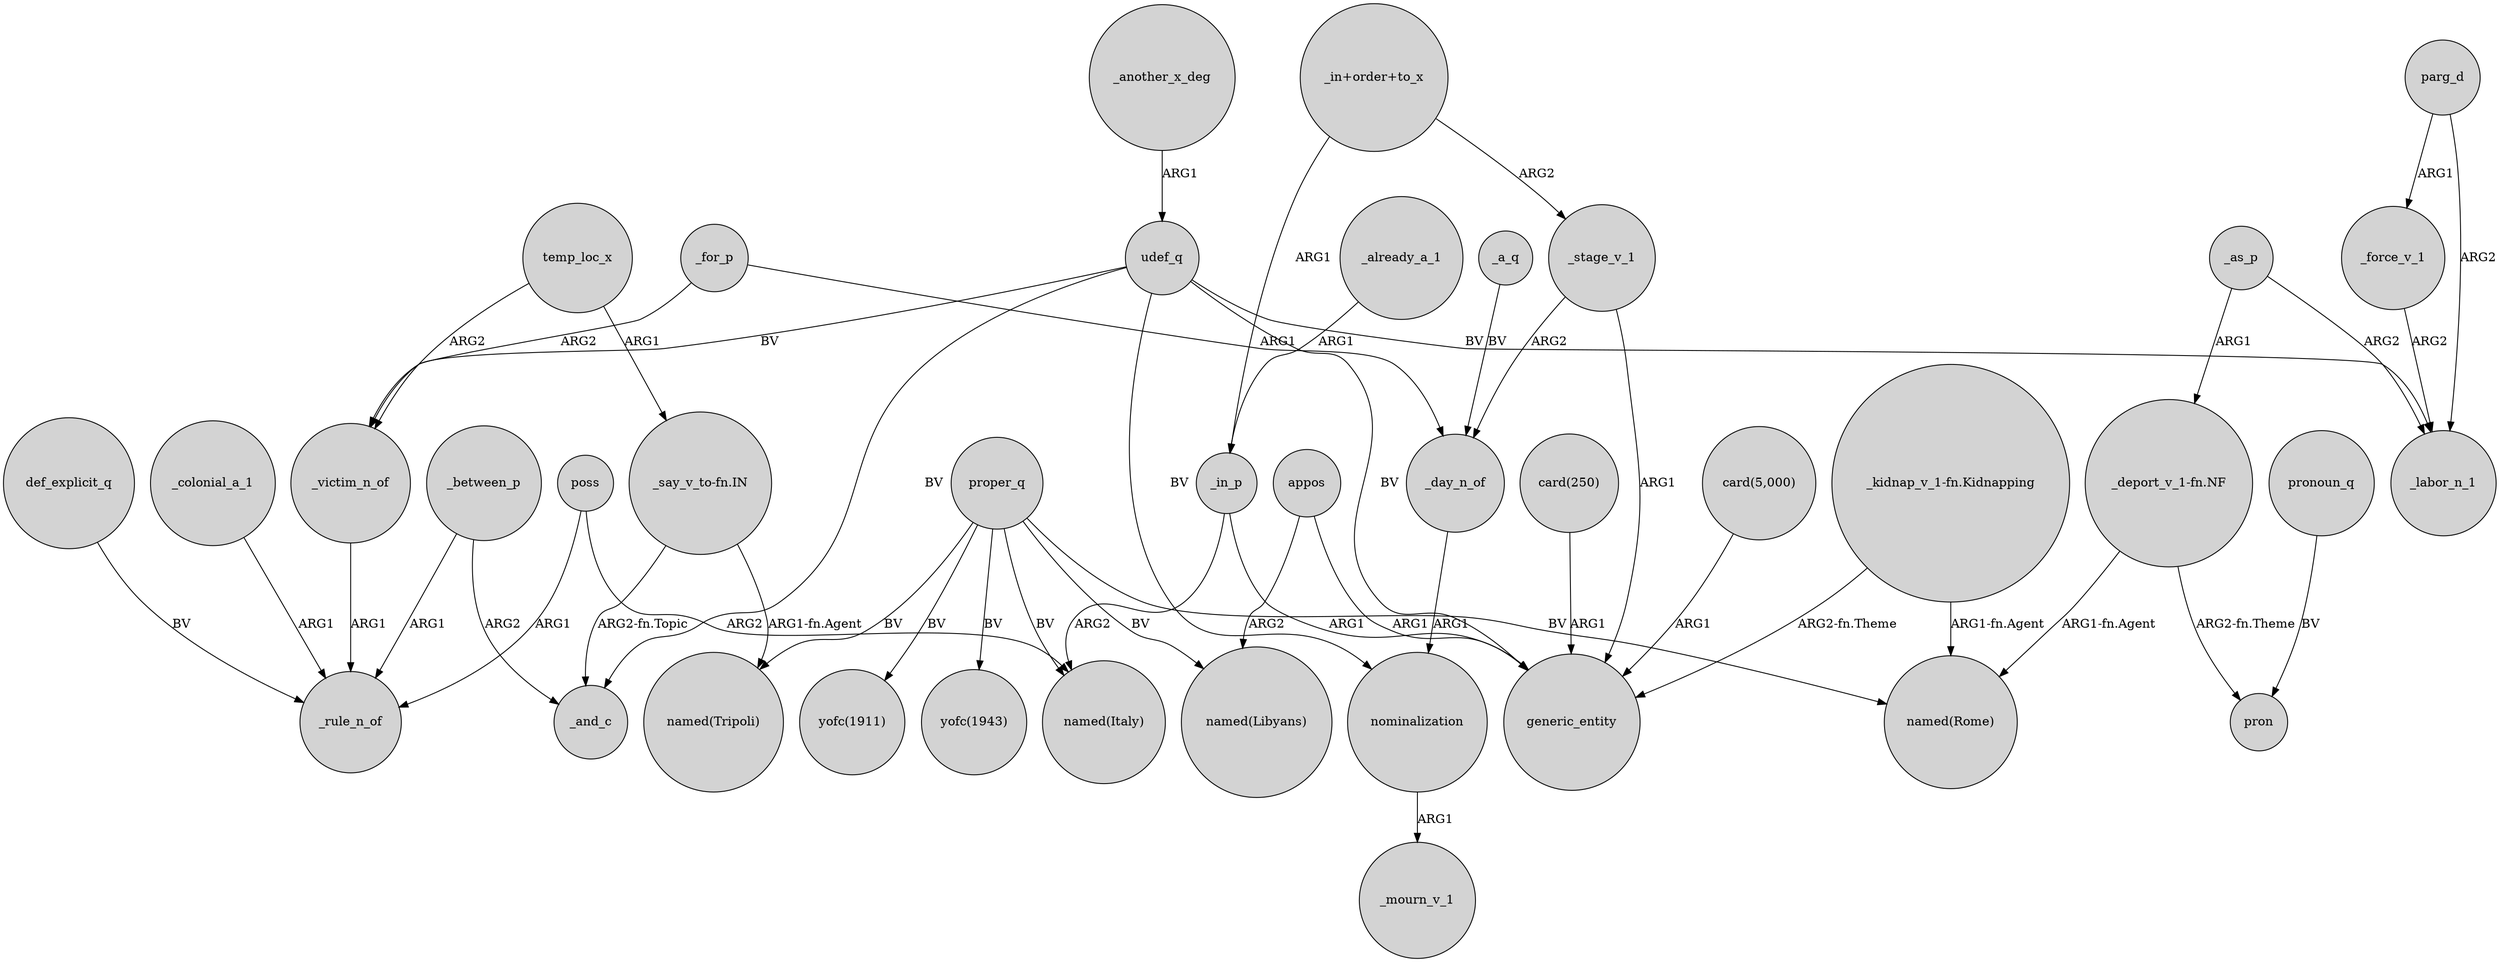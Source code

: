digraph {
	node [shape=circle style=filled]
	_day_n_of -> nominalization [label=ARG1]
	_for_p -> _day_n_of [label=ARG1]
	"card(250)" -> generic_entity [label=ARG1]
	def_explicit_q -> _rule_n_of [label=BV]
	_victim_n_of -> _rule_n_of [label=ARG1]
	_between_p -> _rule_n_of [label=ARG1]
	udef_q -> generic_entity [label=BV]
	temp_loc_x -> _victim_n_of [label=ARG2]
	"_say_v_to-fn.IN" -> "named(Tripoli)" [label="ARG1-fn.Agent"]
	_another_x_deg -> udef_q [label=ARG1]
	_in_p -> "named(Italy)" [label=ARG2]
	appos -> "named(Libyans)" [label=ARG2]
	"_in+order+to_x" -> _in_p [label=ARG1]
	proper_q -> "yofc(1911)" [label=BV]
	proper_q -> "named(Libyans)" [label=BV]
	udef_q -> _victim_n_of [label=BV]
	proper_q -> "named(Rome)" [label=BV]
	_already_a_1 -> _in_p [label=ARG1]
	poss -> "named(Italy)" [label=ARG2]
	parg_d -> _force_v_1 [label=ARG1]
	proper_q -> "yofc(1943)" [label=BV]
	_as_p -> _labor_n_1 [label=ARG2]
	_stage_v_1 -> _day_n_of [label=ARG2]
	"card(5,000)" -> generic_entity [label=ARG1]
	"_kidnap_v_1-fn.Kidnapping" -> generic_entity [label="ARG2-fn.Theme"]
	udef_q -> _labor_n_1 [label=BV]
	"_deport_v_1-fn.NF" -> "named(Rome)" [label="ARG1-fn.Agent"]
	appos -> generic_entity [label=ARG1]
	proper_q -> "named(Tripoli)" [label=BV]
	pronoun_q -> pron [label=BV]
	_force_v_1 -> _labor_n_1 [label=ARG2]
	"_kidnap_v_1-fn.Kidnapping" -> "named(Rome)" [label="ARG1-fn.Agent"]
	"_deport_v_1-fn.NF" -> pron [label="ARG2-fn.Theme"]
	_a_q -> _day_n_of [label=BV]
	temp_loc_x -> "_say_v_to-fn.IN" [label=ARG1]
	_between_p -> _and_c [label=ARG2]
	_for_p -> _victim_n_of [label=ARG2]
	_stage_v_1 -> generic_entity [label=ARG1]
	"_say_v_to-fn.IN" -> _and_c [label="ARG2-fn.Topic"]
	udef_q -> nominalization [label=BV]
	parg_d -> _labor_n_1 [label=ARG2]
	poss -> _rule_n_of [label=ARG1]
	nominalization -> _mourn_v_1 [label=ARG1]
	_in_p -> generic_entity [label=ARG1]
	"_in+order+to_x" -> _stage_v_1 [label=ARG2]
	_colonial_a_1 -> _rule_n_of [label=ARG1]
	udef_q -> _and_c [label=BV]
	_as_p -> "_deport_v_1-fn.NF" [label=ARG1]
	proper_q -> "named(Italy)" [label=BV]
}

